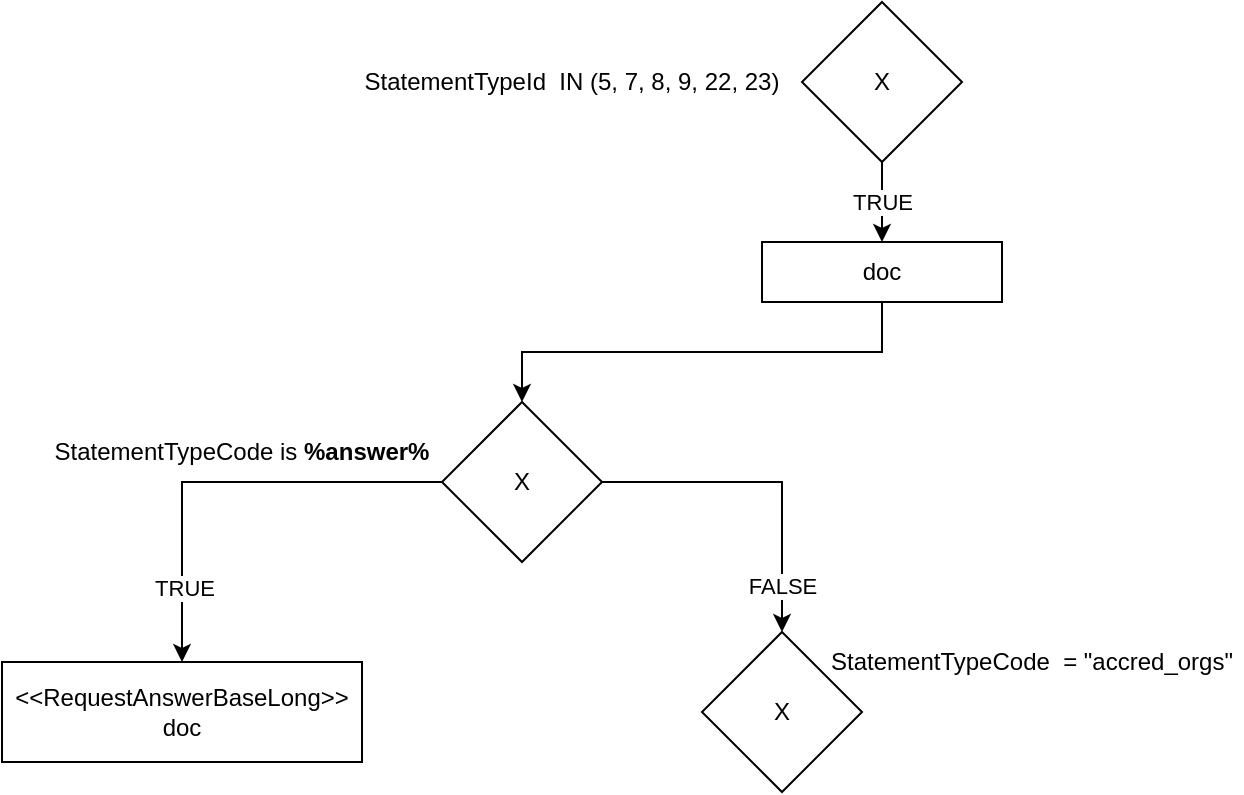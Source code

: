 <mxfile version="20.2.7" type="github">
  <diagram id="58sSC5JXQoV5nZuX8xAD" name="Страница 1">
    <mxGraphModel dx="1527" dy="872" grid="1" gridSize="10" guides="1" tooltips="1" connect="1" arrows="1" fold="1" page="1" pageScale="1" pageWidth="827" pageHeight="1169" math="0" shadow="0">
      <root>
        <mxCell id="0" />
        <mxCell id="1" parent="0" />
        <mxCell id="NzDwZOVcidQ5wz9ZAWTa-4" value="TRUE" style="edgeStyle=orthogonalEdgeStyle;rounded=0;orthogonalLoop=1;jettySize=auto;html=1;exitX=0.5;exitY=1;exitDx=0;exitDy=0;entryX=0.5;entryY=0;entryDx=0;entryDy=0;" edge="1" parent="1" source="NzDwZOVcidQ5wz9ZAWTa-1" target="NzDwZOVcidQ5wz9ZAWTa-3">
          <mxGeometry relative="1" as="geometry" />
        </mxCell>
        <mxCell id="NzDwZOVcidQ5wz9ZAWTa-1" value="X" style="rhombus;whiteSpace=wrap;html=1;" vertex="1" parent="1">
          <mxGeometry x="390" y="320" width="80" height="80" as="geometry" />
        </mxCell>
        <mxCell id="NzDwZOVcidQ5wz9ZAWTa-2" value="StatementTypeId&amp;nbsp; IN (5, 7, 8, 9, 22, 23)" style="text;html=1;strokeColor=none;fillColor=none;align=center;verticalAlign=middle;whiteSpace=wrap;rounded=0;" vertex="1" parent="1">
          <mxGeometry x="170" y="345" width="210" height="30" as="geometry" />
        </mxCell>
        <mxCell id="NzDwZOVcidQ5wz9ZAWTa-6" value="" style="edgeStyle=orthogonalEdgeStyle;rounded=0;orthogonalLoop=1;jettySize=auto;html=1;exitX=0.5;exitY=1;exitDx=0;exitDy=0;" edge="1" parent="1" source="NzDwZOVcidQ5wz9ZAWTa-3" target="NzDwZOVcidQ5wz9ZAWTa-5">
          <mxGeometry relative="1" as="geometry" />
        </mxCell>
        <mxCell id="NzDwZOVcidQ5wz9ZAWTa-3" value="doc" style="rounded=0;whiteSpace=wrap;html=1;" vertex="1" parent="1">
          <mxGeometry x="370" y="440" width="120" height="30" as="geometry" />
        </mxCell>
        <mxCell id="NzDwZOVcidQ5wz9ZAWTa-9" value="" style="edgeStyle=orthogonalEdgeStyle;rounded=0;orthogonalLoop=1;jettySize=auto;html=1;" edge="1" parent="1" source="NzDwZOVcidQ5wz9ZAWTa-5" target="NzDwZOVcidQ5wz9ZAWTa-8">
          <mxGeometry relative="1" as="geometry" />
        </mxCell>
        <mxCell id="NzDwZOVcidQ5wz9ZAWTa-10" value="TRUE" style="edgeLabel;html=1;align=center;verticalAlign=middle;resizable=0;points=[];" vertex="1" connectable="0" parent="NzDwZOVcidQ5wz9ZAWTa-9">
          <mxGeometry x="0.663" y="1" relative="1" as="geometry">
            <mxPoint as="offset" />
          </mxGeometry>
        </mxCell>
        <mxCell id="NzDwZOVcidQ5wz9ZAWTa-12" value="" style="edgeStyle=orthogonalEdgeStyle;rounded=0;orthogonalLoop=1;jettySize=auto;html=1;" edge="1" parent="1" source="NzDwZOVcidQ5wz9ZAWTa-5" target="NzDwZOVcidQ5wz9ZAWTa-11">
          <mxGeometry relative="1" as="geometry" />
        </mxCell>
        <mxCell id="NzDwZOVcidQ5wz9ZAWTa-13" value="FALSE" style="edgeLabel;html=1;align=center;verticalAlign=middle;resizable=0;points=[];" vertex="1" connectable="0" parent="NzDwZOVcidQ5wz9ZAWTa-12">
          <mxGeometry x="0.721" relative="1" as="geometry">
            <mxPoint as="offset" />
          </mxGeometry>
        </mxCell>
        <mxCell id="NzDwZOVcidQ5wz9ZAWTa-5" value="X" style="rhombus;whiteSpace=wrap;html=1;rounded=0;" vertex="1" parent="1">
          <mxGeometry x="210" y="520" width="80" height="80" as="geometry" />
        </mxCell>
        <mxCell id="NzDwZOVcidQ5wz9ZAWTa-7" value="StatementTypeCode is &lt;b&gt;%answer%&lt;/b&gt;" style="text;html=1;strokeColor=none;fillColor=none;align=center;verticalAlign=middle;whiteSpace=wrap;rounded=0;" vertex="1" parent="1">
          <mxGeometry x="5" y="530" width="210" height="30" as="geometry" />
        </mxCell>
        <mxCell id="NzDwZOVcidQ5wz9ZAWTa-8" value="&amp;lt;&amp;lt;RequestAnswerBaseLong&amp;gt;&amp;gt;&lt;br&gt;doc" style="whiteSpace=wrap;html=1;rounded=0;" vertex="1" parent="1">
          <mxGeometry x="-10" y="650" width="180" height="50" as="geometry" />
        </mxCell>
        <mxCell id="NzDwZOVcidQ5wz9ZAWTa-11" value="X" style="rhombus;whiteSpace=wrap;html=1;rounded=0;" vertex="1" parent="1">
          <mxGeometry x="340" y="635" width="80" height="80" as="geometry" />
        </mxCell>
        <mxCell id="NzDwZOVcidQ5wz9ZAWTa-14" value="StatementTypeCode&amp;nbsp; = &quot;accred_orgs&quot;" style="text;html=1;strokeColor=none;fillColor=none;align=center;verticalAlign=middle;whiteSpace=wrap;rounded=0;" vertex="1" parent="1">
          <mxGeometry x="400" y="635" width="210" height="30" as="geometry" />
        </mxCell>
      </root>
    </mxGraphModel>
  </diagram>
</mxfile>
